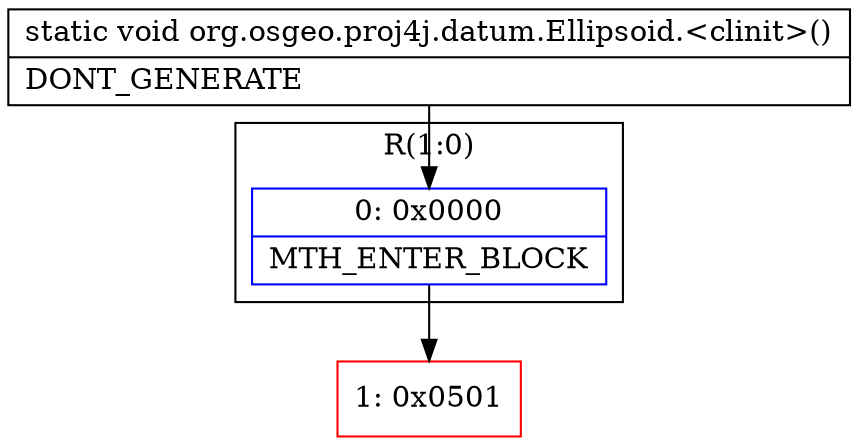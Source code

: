 digraph "CFG fororg.osgeo.proj4j.datum.Ellipsoid.\<clinit\>()V" {
subgraph cluster_Region_1355517769 {
label = "R(1:0)";
node [shape=record,color=blue];
Node_0 [shape=record,label="{0\:\ 0x0000|MTH_ENTER_BLOCK\l}"];
}
Node_1 [shape=record,color=red,label="{1\:\ 0x0501}"];
MethodNode[shape=record,label="{static void org.osgeo.proj4j.datum.Ellipsoid.\<clinit\>()  | DONT_GENERATE\l}"];
MethodNode -> Node_0;
Node_0 -> Node_1;
}

